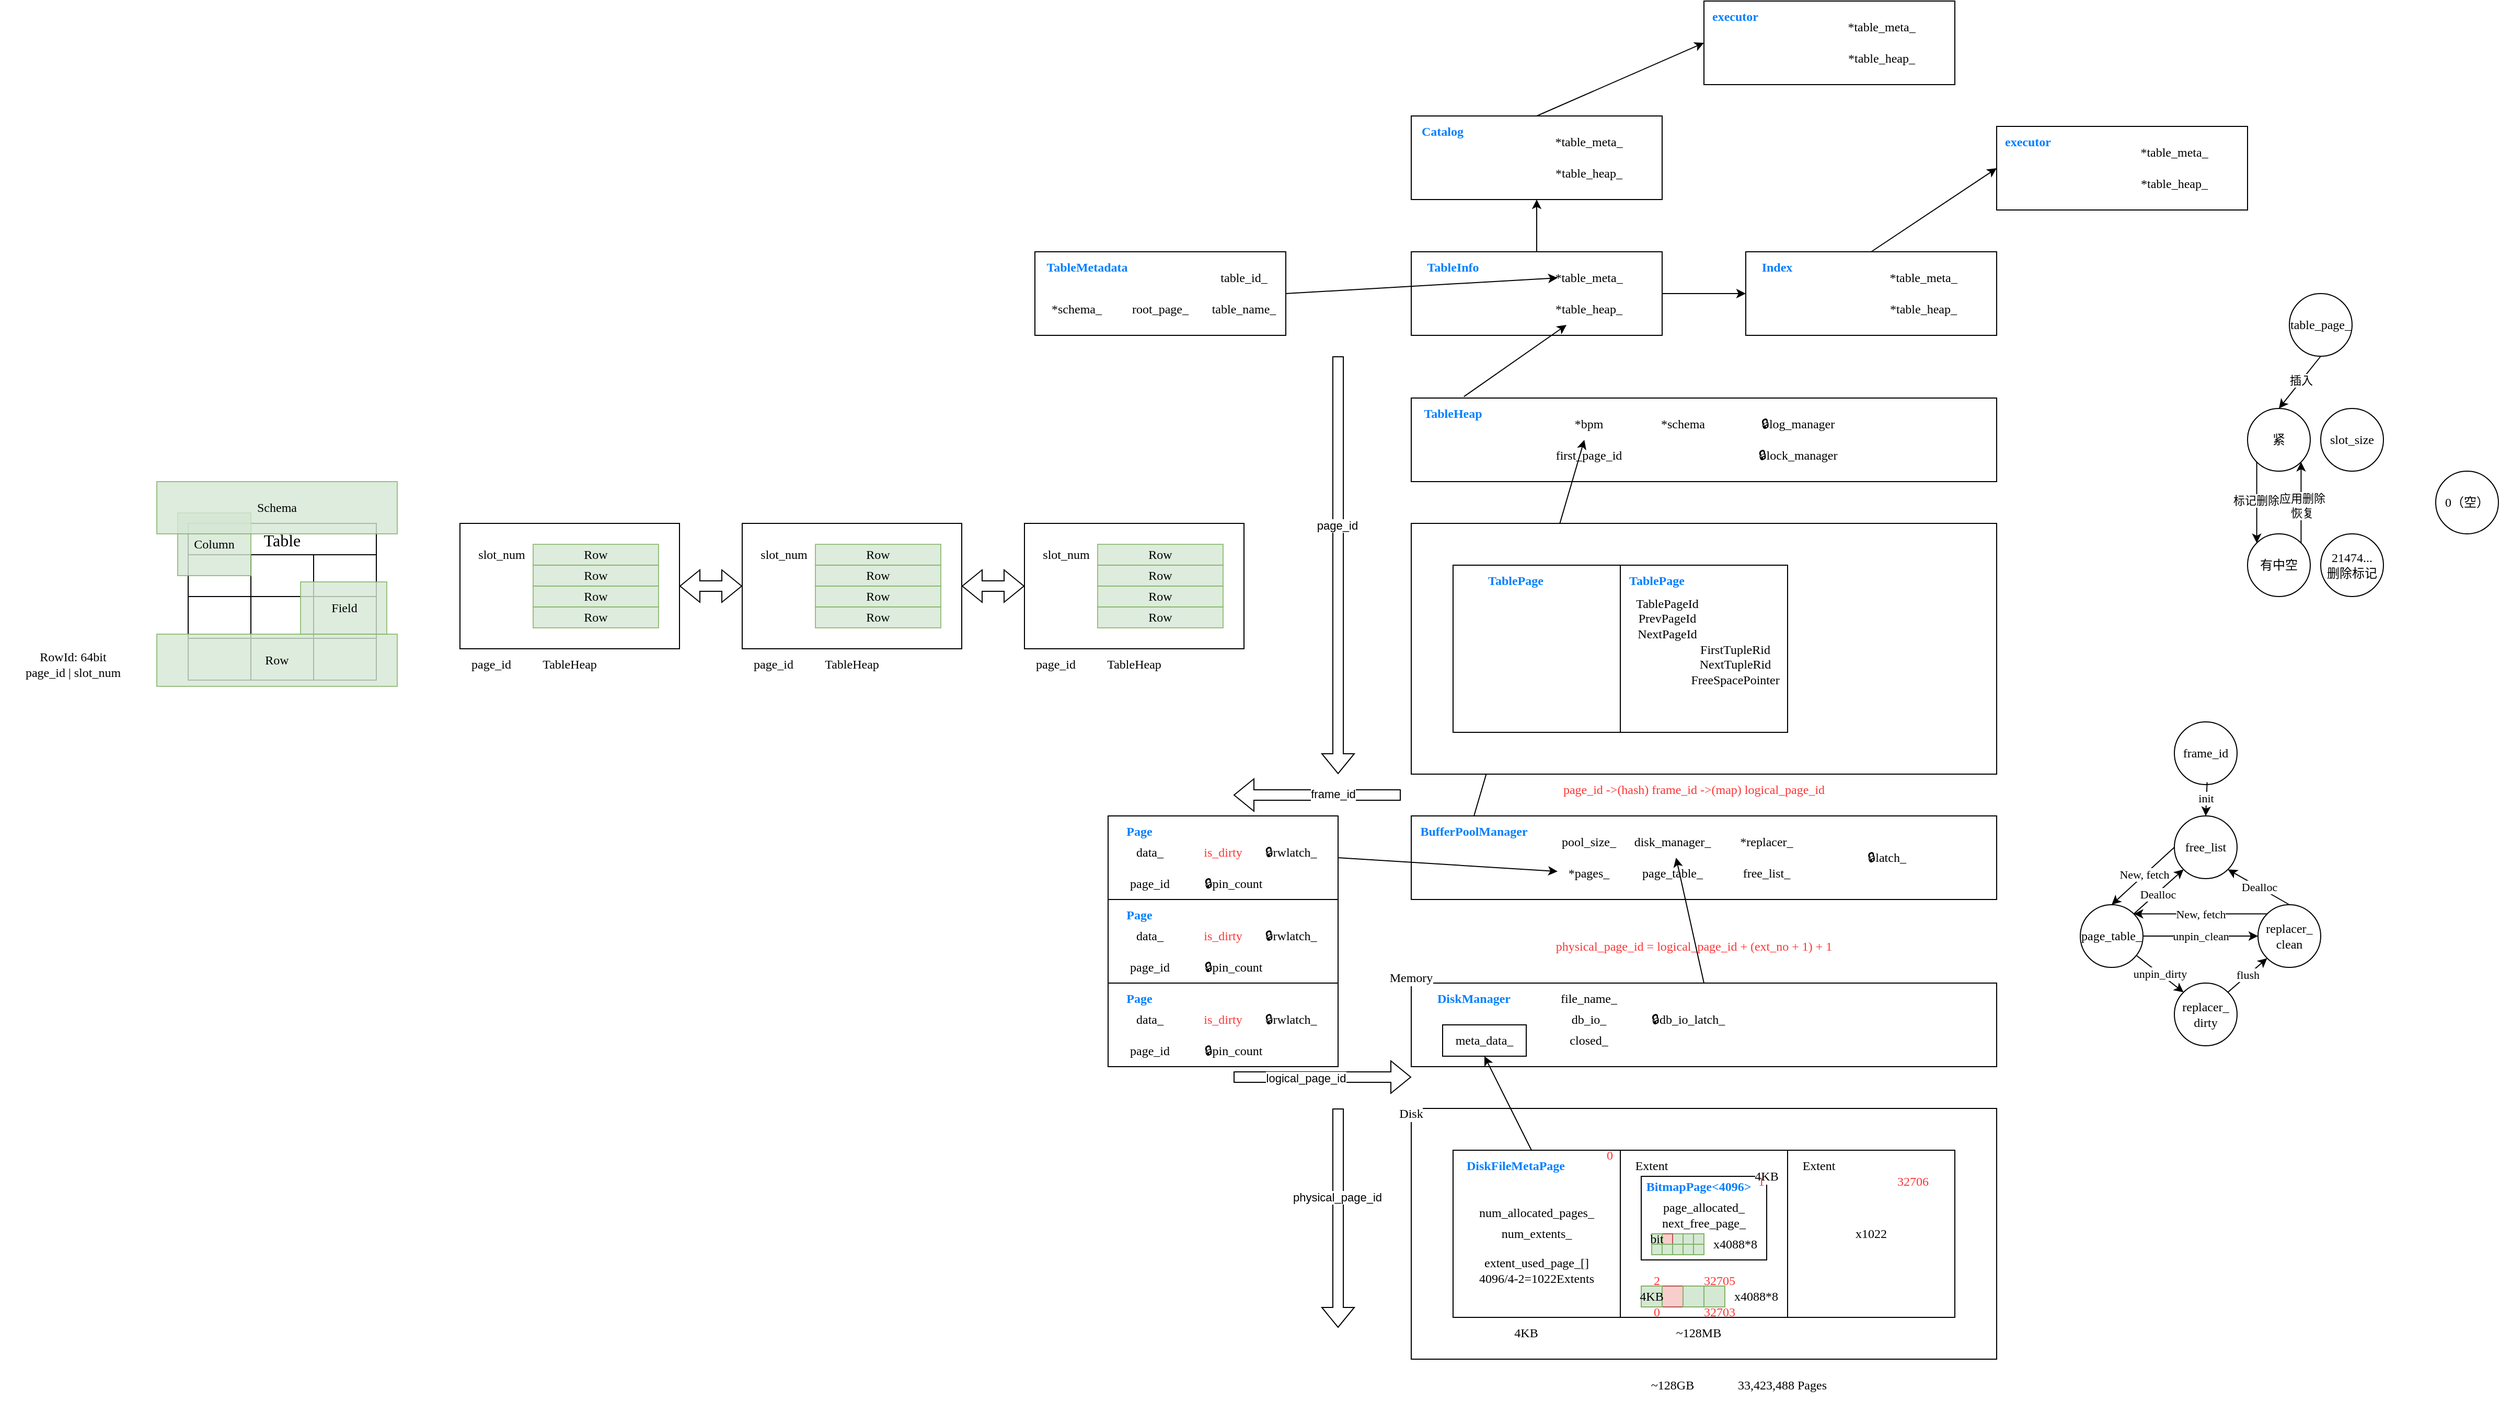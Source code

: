 <mxfile version="24.1.0" type="device">
  <diagram name="Page-1" id="0_W48GVzdCx1-el_yckO">
    <mxGraphModel dx="2436" dy="2281" grid="1" gridSize="10" guides="1" tooltips="1" connect="1" arrows="1" fold="1" page="1" pageScale="1" pageWidth="850" pageHeight="1100" math="0" shadow="0">
      <root>
        <mxCell id="0" />
        <mxCell id="1" parent="0" />
        <mxCell id="saqj0XL1vO1jZBFyPsfs-25" value="" style="rounded=0;whiteSpace=wrap;html=1;fontFamily=LXGW WenKai;" parent="1" vertex="1">
          <mxGeometry x="-750" y="-360" width="210" height="120" as="geometry" />
        </mxCell>
        <mxCell id="WGHWqVyYg-gQo-DfAQsf-60" value="" style="rounded=0;whiteSpace=wrap;html=1;fontFamily=LXGW WenKai;" parent="1" vertex="1">
          <mxGeometry x="160" y="200" width="560" height="240" as="geometry" />
        </mxCell>
        <mxCell id="WGHWqVyYg-gQo-DfAQsf-1" value="" style="rounded=0;whiteSpace=wrap;html=1;fontFamily=LXGW WenKai;" parent="1" vertex="1">
          <mxGeometry x="200" y="240" width="160" height="160" as="geometry" />
        </mxCell>
        <mxCell id="WGHWqVyYg-gQo-DfAQsf-2" value="DiskFileMetaPage" style="text;html=1;align=center;verticalAlign=middle;whiteSpace=wrap;rounded=0;fontColor=#007FFF;fontStyle=1;fontFamily=LXGW WenKai;" parent="1" vertex="1">
          <mxGeometry x="230" y="240" width="60" height="30" as="geometry" />
        </mxCell>
        <mxCell id="WGHWqVyYg-gQo-DfAQsf-4" value="num_allocated_pages_" style="text;html=1;align=center;verticalAlign=middle;whiteSpace=wrap;rounded=0;fontFamily=LXGW WenKai;" parent="1" vertex="1">
          <mxGeometry x="250" y="285" width="60" height="30" as="geometry" />
        </mxCell>
        <mxCell id="WGHWqVyYg-gQo-DfAQsf-5" value="num_extents_" style="text;html=1;align=center;verticalAlign=middle;whiteSpace=wrap;rounded=0;fontFamily=LXGW WenKai;" parent="1" vertex="1">
          <mxGeometry x="250" y="305" width="60" height="30" as="geometry" />
        </mxCell>
        <mxCell id="WGHWqVyYg-gQo-DfAQsf-6" value="extent_used_page_[]&lt;div&gt;4096/4-2=1022Extents&lt;/div&gt;" style="text;html=1;align=center;verticalAlign=middle;whiteSpace=wrap;rounded=0;fontFamily=LXGW WenKai;" parent="1" vertex="1">
          <mxGeometry x="205" y="340" width="150" height="30" as="geometry" />
        </mxCell>
        <mxCell id="WGHWqVyYg-gQo-DfAQsf-7" value="" style="rounded=0;whiteSpace=wrap;html=1;fontFamily=LXGW WenKai;" parent="1" vertex="1">
          <mxGeometry x="360" y="240" width="160" height="160" as="geometry" />
        </mxCell>
        <mxCell id="WGHWqVyYg-gQo-DfAQsf-8" value="" style="rounded=0;whiteSpace=wrap;html=1;fontFamily=LXGW WenKai;" parent="1" vertex="1">
          <mxGeometry x="380" y="265" width="120" height="80" as="geometry" />
        </mxCell>
        <mxCell id="WGHWqVyYg-gQo-DfAQsf-9" value="Extent" style="text;html=1;align=center;verticalAlign=middle;whiteSpace=wrap;rounded=0;fontFamily=LXGW WenKai;" parent="1" vertex="1">
          <mxGeometry x="360" y="240" width="60" height="30" as="geometry" />
        </mxCell>
        <mxCell id="WGHWqVyYg-gQo-DfAQsf-11" value="" style="rounded=0;whiteSpace=wrap;html=1;fillColor=#f8cecc;strokeColor=#b85450;fontFamily=LXGW WenKai;" parent="1" vertex="1">
          <mxGeometry x="400" y="370" width="20" height="20" as="geometry" />
        </mxCell>
        <mxCell id="WGHWqVyYg-gQo-DfAQsf-13" value="BitmapPage&amp;lt;4096&amp;gt;" style="text;html=1;align=center;verticalAlign=middle;whiteSpace=wrap;rounded=0;fontColor=#007FFF;fontStyle=1;fontFamily=LXGW WenKai;" parent="1" vertex="1">
          <mxGeometry x="405" y="260" width="60" height="30" as="geometry" />
        </mxCell>
        <mxCell id="WGHWqVyYg-gQo-DfAQsf-14" value="" style="rounded=0;whiteSpace=wrap;html=1;fillColor=#d5e8d4;strokeColor=#82b366;fontFamily=LXGW WenKai;" parent="1" vertex="1">
          <mxGeometry x="410" y="320" width="10" height="10" as="geometry" />
        </mxCell>
        <mxCell id="WGHWqVyYg-gQo-DfAQsf-15" value="" style="rounded=0;whiteSpace=wrap;html=1;fillColor=#d5e8d4;strokeColor=#82b366;fontFamily=LXGW WenKai;" parent="1" vertex="1">
          <mxGeometry x="420" y="320" width="10" height="10" as="geometry" />
        </mxCell>
        <mxCell id="WGHWqVyYg-gQo-DfAQsf-16" value="" style="rounded=0;whiteSpace=wrap;html=1;fillColor=#d5e8d4;strokeColor=#82b366;fontFamily=LXGW WenKai;" parent="1" vertex="1">
          <mxGeometry x="430" y="320" width="10" height="10" as="geometry" />
        </mxCell>
        <mxCell id="WGHWqVyYg-gQo-DfAQsf-18" value="" style="rounded=0;whiteSpace=wrap;html=1;fillColor=#d5e8d4;strokeColor=#82b366;fontFamily=LXGW WenKai;" parent="1" vertex="1">
          <mxGeometry x="410" y="330" width="10" height="10" as="geometry" />
        </mxCell>
        <mxCell id="WGHWqVyYg-gQo-DfAQsf-19" value="" style="rounded=0;whiteSpace=wrap;html=1;fillColor=#d5e8d4;strokeColor=#82b366;fontFamily=LXGW WenKai;" parent="1" vertex="1">
          <mxGeometry x="420" y="330" width="10" height="10" as="geometry" />
        </mxCell>
        <mxCell id="WGHWqVyYg-gQo-DfAQsf-20" value="" style="rounded=0;whiteSpace=wrap;html=1;fillColor=#d5e8d4;strokeColor=#82b366;fontFamily=LXGW WenKai;" parent="1" vertex="1">
          <mxGeometry x="430" y="330" width="10" height="10" as="geometry" />
        </mxCell>
        <mxCell id="WGHWqVyYg-gQo-DfAQsf-42" value="" style="rounded=0;whiteSpace=wrap;html=1;fillColor=#f8cecc;strokeColor=#b85450;fontFamily=LXGW WenKai;" parent="1" vertex="1">
          <mxGeometry x="400" y="320" width="10" height="10" as="geometry" />
        </mxCell>
        <mxCell id="WGHWqVyYg-gQo-DfAQsf-43" value="" style="rounded=0;whiteSpace=wrap;html=1;fillColor=#d5e8d4;strokeColor=#82b366;fontFamily=LXGW WenKai;" parent="1" vertex="1">
          <mxGeometry x="400" y="330" width="10" height="10" as="geometry" />
        </mxCell>
        <mxCell id="WGHWqVyYg-gQo-DfAQsf-46" value="bit" style="rounded=0;whiteSpace=wrap;html=1;fillColor=#d5e8d4;strokeColor=#82b366;fontFamily=LXGW WenKai;" parent="1" vertex="1">
          <mxGeometry x="390" y="320" width="10" height="10" as="geometry" />
        </mxCell>
        <mxCell id="WGHWqVyYg-gQo-DfAQsf-47" value="" style="rounded=0;whiteSpace=wrap;html=1;fillColor=#d5e8d4;strokeColor=#82b366;fontFamily=LXGW WenKai;" parent="1" vertex="1">
          <mxGeometry x="390" y="330" width="10" height="10" as="geometry" />
        </mxCell>
        <mxCell id="WGHWqVyYg-gQo-DfAQsf-50" value="" style="rounded=0;whiteSpace=wrap;html=1;fillColor=#d5e8d4;strokeColor=#82b366;fontFamily=LXGW WenKai;" parent="1" vertex="1">
          <mxGeometry x="420" y="370" width="20" height="20" as="geometry" />
        </mxCell>
        <mxCell id="WGHWqVyYg-gQo-DfAQsf-51" value="x4088*8" style="text;html=1;align=center;verticalAlign=middle;whiteSpace=wrap;rounded=0;fontFamily=LXGW WenKai;" parent="1" vertex="1">
          <mxGeometry x="440" y="315" width="60" height="30" as="geometry" />
        </mxCell>
        <mxCell id="WGHWqVyYg-gQo-DfAQsf-52" value="" style="rounded=0;whiteSpace=wrap;html=1;fillColor=#d5e8d4;strokeColor=#82b366;fontFamily=LXGW WenKai;" parent="1" vertex="1">
          <mxGeometry x="440" y="370" width="20" height="20" as="geometry" />
        </mxCell>
        <mxCell id="WGHWqVyYg-gQo-DfAQsf-53" value="x4088*8" style="text;html=1;align=center;verticalAlign=middle;whiteSpace=wrap;rounded=0;fontFamily=LXGW WenKai;" parent="1" vertex="1">
          <mxGeometry x="460" y="365" width="60" height="30" as="geometry" />
        </mxCell>
        <mxCell id="WGHWqVyYg-gQo-DfAQsf-54" value="page_allocated_" style="text;html=1;align=center;verticalAlign=middle;whiteSpace=wrap;rounded=0;fontFamily=LXGW WenKai;" parent="1" vertex="1">
          <mxGeometry x="410" y="280" width="60" height="30" as="geometry" />
        </mxCell>
        <mxCell id="WGHWqVyYg-gQo-DfAQsf-55" value="next_free_page_" style="text;html=1;align=center;verticalAlign=middle;whiteSpace=wrap;rounded=0;fontFamily=LXGW WenKai;" parent="1" vertex="1">
          <mxGeometry x="410" y="295" width="60" height="30" as="geometry" />
        </mxCell>
        <mxCell id="WGHWqVyYg-gQo-DfAQsf-10" value="4KB" style="rounded=0;whiteSpace=wrap;html=1;fillColor=#d5e8d4;strokeColor=#82b366;fontFamily=LXGW WenKai;" parent="1" vertex="1">
          <mxGeometry x="380" y="370" width="20" height="20" as="geometry" />
        </mxCell>
        <mxCell id="WGHWqVyYg-gQo-DfAQsf-56" value="4KB" style="text;html=1;align=center;verticalAlign=middle;whiteSpace=wrap;rounded=0;fontFamily=LXGW WenKai;" parent="1" vertex="1">
          <mxGeometry x="240" y="400" width="60" height="30" as="geometry" />
        </mxCell>
        <mxCell id="WGHWqVyYg-gQo-DfAQsf-57" value="4KB" style="text;html=1;align=center;verticalAlign=middle;whiteSpace=wrap;rounded=0;labelBackgroundColor=default;fontFamily=LXGW WenKai;" parent="1" vertex="1">
          <mxGeometry x="470" y="250" width="60" height="30" as="geometry" />
        </mxCell>
        <mxCell id="WGHWqVyYg-gQo-DfAQsf-58" value="~128MB" style="text;html=1;align=center;verticalAlign=middle;whiteSpace=wrap;rounded=0;labelBackgroundColor=none;fontFamily=LXGW WenKai;" parent="1" vertex="1">
          <mxGeometry x="405" y="400" width="60" height="30" as="geometry" />
        </mxCell>
        <mxCell id="WGHWqVyYg-gQo-DfAQsf-59" value="~128GB" style="text;html=1;align=center;verticalAlign=middle;whiteSpace=wrap;rounded=0;labelBackgroundColor=none;fontFamily=LXGW WenKai;" parent="1" vertex="1">
          <mxGeometry x="380" y="450" width="60" height="30" as="geometry" />
        </mxCell>
        <mxCell id="WGHWqVyYg-gQo-DfAQsf-62" value="" style="rounded=0;whiteSpace=wrap;html=1;fontFamily=LXGW WenKai;" parent="1" vertex="1">
          <mxGeometry x="520" y="240" width="160" height="160" as="geometry" />
        </mxCell>
        <mxCell id="WGHWqVyYg-gQo-DfAQsf-61" value="x1022" style="text;html=1;align=center;verticalAlign=middle;whiteSpace=wrap;rounded=0;fontFamily=LXGW WenKai;" parent="1" vertex="1">
          <mxGeometry x="570" y="305" width="60" height="30" as="geometry" />
        </mxCell>
        <mxCell id="WGHWqVyYg-gQo-DfAQsf-65" value="Extent" style="text;html=1;align=center;verticalAlign=middle;whiteSpace=wrap;rounded=0;fontFamily=LXGW WenKai;" parent="1" vertex="1">
          <mxGeometry x="520" y="240" width="60" height="30" as="geometry" />
        </mxCell>
        <mxCell id="WGHWqVyYg-gQo-DfAQsf-66" value="33,423,488 Pages" style="text;html=1;align=center;verticalAlign=middle;whiteSpace=wrap;rounded=0;fontFamily=LXGW WenKai;" parent="1" vertex="1">
          <mxGeometry x="430" y="450" width="170" height="30" as="geometry" />
        </mxCell>
        <mxCell id="WGHWqVyYg-gQo-DfAQsf-67" value="" style="rounded=0;whiteSpace=wrap;html=1;fontFamily=LXGW WenKai;" parent="1" vertex="1">
          <mxGeometry x="160" y="80" width="560" height="80" as="geometry" />
        </mxCell>
        <mxCell id="WGHWqVyYg-gQo-DfAQsf-68" value="DiskManager" style="text;html=1;align=center;verticalAlign=middle;whiteSpace=wrap;rounded=0;fontColor=#007FFF;fontStyle=1;fontFamily=LXGW WenKai;" parent="1" vertex="1">
          <mxGeometry x="190" y="80" width="60" height="30" as="geometry" />
        </mxCell>
        <mxCell id="WGHWqVyYg-gQo-DfAQsf-71" value="meta_data_" style="rounded=0;whiteSpace=wrap;html=1;fontFamily=LXGW WenKai;" parent="1" vertex="1">
          <mxGeometry x="190" y="120" width="80" height="30" as="geometry" />
        </mxCell>
        <mxCell id="WGHWqVyYg-gQo-DfAQsf-72" value="" style="endArrow=classic;html=1;rounded=0;entryX=0.5;entryY=1;entryDx=0;entryDy=0;exitX=0.75;exitY=0;exitDx=0;exitDy=0;fontFamily=LXGW WenKai;" parent="1" source="WGHWqVyYg-gQo-DfAQsf-2" target="WGHWqVyYg-gQo-DfAQsf-71" edge="1">
          <mxGeometry width="50" height="50" relative="1" as="geometry">
            <mxPoint x="240" y="220" as="sourcePoint" />
            <mxPoint x="290" y="170" as="targetPoint" />
          </mxGeometry>
        </mxCell>
        <mxCell id="WGHWqVyYg-gQo-DfAQsf-73" value="Disk" style="text;html=1;align=center;verticalAlign=middle;whiteSpace=wrap;rounded=0;labelBackgroundColor=default;fontFamily=LXGW WenKai;" parent="1" vertex="1">
          <mxGeometry x="130" y="190" width="60" height="30" as="geometry" />
        </mxCell>
        <mxCell id="WGHWqVyYg-gQo-DfAQsf-77" value="Memory" style="text;html=1;align=center;verticalAlign=middle;whiteSpace=wrap;rounded=0;labelBackgroundColor=default;fontFamily=LXGW WenKai;" parent="1" vertex="1">
          <mxGeometry x="130" y="60" width="60" height="30" as="geometry" />
        </mxCell>
        <mxCell id="WGHWqVyYg-gQo-DfAQsf-79" value="file_name_" style="text;html=1;align=center;verticalAlign=middle;whiteSpace=wrap;rounded=0;fontFamily=LXGW WenKai;" parent="1" vertex="1">
          <mxGeometry x="300" y="80" width="60" height="30" as="geometry" />
        </mxCell>
        <mxCell id="WGHWqVyYg-gQo-DfAQsf-80" value="db_io_" style="text;html=1;align=center;verticalAlign=middle;whiteSpace=wrap;rounded=0;fontFamily=LXGW WenKai;" parent="1" vertex="1">
          <mxGeometry x="300" y="100" width="60" height="30" as="geometry" />
        </mxCell>
        <mxCell id="WGHWqVyYg-gQo-DfAQsf-81" value="closed_" style="text;html=1;align=center;verticalAlign=middle;whiteSpace=wrap;rounded=0;fontFamily=LXGW WenKai;" parent="1" vertex="1">
          <mxGeometry x="300" y="120" width="60" height="30" as="geometry" />
        </mxCell>
        <mxCell id="WGHWqVyYg-gQo-DfAQsf-82" value="🔒db_io_latch_" style="text;html=1;align=center;verticalAlign=middle;whiteSpace=wrap;rounded=0;fontFamily=LXGW WenKai;" parent="1" vertex="1">
          <mxGeometry x="370" y="100" width="110" height="30" as="geometry" />
        </mxCell>
        <mxCell id="WGHWqVyYg-gQo-DfAQsf-83" value="physical_page_id = logical_page_id + (ext_no + 1) + 1" style="text;html=1;align=center;verticalAlign=middle;whiteSpace=wrap;rounded=0;fontColor=#FF3333;fontFamily=LXGW WenKai;" parent="1" vertex="1">
          <mxGeometry x="267.5" y="30" width="325" height="30" as="geometry" />
        </mxCell>
        <mxCell id="WGHWqVyYg-gQo-DfAQsf-84" value="" style="rounded=0;whiteSpace=wrap;html=1;fontFamily=LXGW WenKai;" parent="1" vertex="1">
          <mxGeometry x="160" y="-80" width="560" height="80" as="geometry" />
        </mxCell>
        <mxCell id="WGHWqVyYg-gQo-DfAQsf-85" value="BufferPoolManager" style="text;html=1;align=center;verticalAlign=middle;whiteSpace=wrap;rounded=0;fontColor=#007FFF;fontStyle=1;fontFamily=LXGW WenKai;" parent="1" vertex="1">
          <mxGeometry x="190" y="-80" width="60" height="30" as="geometry" />
        </mxCell>
        <mxCell id="WGHWqVyYg-gQo-DfAQsf-86" value="pool_size_" style="text;html=1;align=center;verticalAlign=middle;whiteSpace=wrap;rounded=0;fontFamily=LXGW WenKai;" parent="1" vertex="1">
          <mxGeometry x="300" y="-70" width="60" height="30" as="geometry" />
        </mxCell>
        <mxCell id="WGHWqVyYg-gQo-DfAQsf-87" value="*pages_" style="text;html=1;align=center;verticalAlign=middle;whiteSpace=wrap;rounded=0;fontFamily=LXGW WenKai;" parent="1" vertex="1">
          <mxGeometry x="300" y="-40" width="60" height="30" as="geometry" />
        </mxCell>
        <mxCell id="WGHWqVyYg-gQo-DfAQsf-89" value="disk_manager_" style="text;html=1;align=center;verticalAlign=middle;whiteSpace=wrap;rounded=0;fontFamily=LXGW WenKai;" parent="1" vertex="1">
          <mxGeometry x="380" y="-70" width="60" height="30" as="geometry" />
        </mxCell>
        <mxCell id="WGHWqVyYg-gQo-DfAQsf-90" value="page_table_" style="text;html=1;align=center;verticalAlign=middle;whiteSpace=wrap;rounded=0;fontFamily=LXGW WenKai;" parent="1" vertex="1">
          <mxGeometry x="380" y="-40" width="60" height="30" as="geometry" />
        </mxCell>
        <mxCell id="WGHWqVyYg-gQo-DfAQsf-91" value="" style="endArrow=classic;html=1;rounded=0;exitX=0.5;exitY=0;exitDx=0;exitDy=0;fontFamily=LXGW WenKai;" parent="1" source="WGHWqVyYg-gQo-DfAQsf-67" target="WGHWqVyYg-gQo-DfAQsf-89" edge="1">
          <mxGeometry width="50" height="50" relative="1" as="geometry">
            <mxPoint x="285" y="250" as="sourcePoint" />
            <mxPoint x="240" y="160" as="targetPoint" />
          </mxGeometry>
        </mxCell>
        <mxCell id="WGHWqVyYg-gQo-DfAQsf-92" value="page_id -&amp;gt;(hash) frame_id -&amp;gt;(map) logical_page_id" style="text;html=1;align=center;verticalAlign=middle;whiteSpace=wrap;rounded=0;fontColor=#FF3333;fontFamily=LXGW WenKai;" parent="1" vertex="1">
          <mxGeometry x="267.5" y="-120" width="325" height="30" as="geometry" />
        </mxCell>
        <mxCell id="WGHWqVyYg-gQo-DfAQsf-93" value="*replacer_" style="text;html=1;align=center;verticalAlign=middle;whiteSpace=wrap;rounded=0;fontFamily=LXGW WenKai;" parent="1" vertex="1">
          <mxGeometry x="470" y="-70" width="60" height="30" as="geometry" />
        </mxCell>
        <mxCell id="WGHWqVyYg-gQo-DfAQsf-94" value="free_list_" style="text;html=1;align=center;verticalAlign=middle;whiteSpace=wrap;rounded=0;fontFamily=LXGW WenKai;" parent="1" vertex="1">
          <mxGeometry x="470" y="-40" width="60" height="30" as="geometry" />
        </mxCell>
        <mxCell id="WGHWqVyYg-gQo-DfAQsf-95" value="🔒latch_" style="text;html=1;align=center;verticalAlign=middle;whiteSpace=wrap;rounded=0;fontFamily=LXGW WenKai;" parent="1" vertex="1">
          <mxGeometry x="560" y="-55" width="110" height="30" as="geometry" />
        </mxCell>
        <mxCell id="H279cULPV8Rv8aNAYp1u-1" value="0" style="text;html=1;align=center;verticalAlign=middle;whiteSpace=wrap;rounded=0;fontColor=#FF3333;fontFamily=LXGW WenKai;" parent="1" vertex="1">
          <mxGeometry x="320" y="230" width="60" height="30" as="geometry" />
        </mxCell>
        <mxCell id="H279cULPV8Rv8aNAYp1u-2" value="1" style="text;html=1;align=center;verticalAlign=middle;whiteSpace=wrap;rounded=0;fontColor=#FF3333;fontFamily=LXGW WenKai;" parent="1" vertex="1">
          <mxGeometry x="465" y="255" width="60" height="30" as="geometry" />
        </mxCell>
        <mxCell id="H279cULPV8Rv8aNAYp1u-3" value="2" style="text;html=1;align=center;verticalAlign=middle;whiteSpace=wrap;rounded=0;fontColor=#FF3333;fontFamily=LXGW WenKai;" parent="1" vertex="1">
          <mxGeometry x="365" y="350" width="60" height="30" as="geometry" />
        </mxCell>
        <mxCell id="H279cULPV8Rv8aNAYp1u-4" value="0" style="text;html=1;align=center;verticalAlign=middle;whiteSpace=wrap;rounded=0;fontColor=#FF3333;fontFamily=LXGW WenKai;" parent="1" vertex="1">
          <mxGeometry x="365" y="380" width="60" height="30" as="geometry" />
        </mxCell>
        <mxCell id="H279cULPV8Rv8aNAYp1u-5" value="32703" style="text;html=1;align=center;verticalAlign=middle;whiteSpace=wrap;rounded=0;fontColor=#FF3333;fontFamily=LXGW WenKai;" parent="1" vertex="1">
          <mxGeometry x="425" y="380" width="60" height="30" as="geometry" />
        </mxCell>
        <mxCell id="H279cULPV8Rv8aNAYp1u-6" value="32705" style="text;html=1;align=center;verticalAlign=middle;whiteSpace=wrap;rounded=0;fontColor=#FF3333;fontFamily=LXGW WenKai;" parent="1" vertex="1">
          <mxGeometry x="425" y="350" width="60" height="30" as="geometry" />
        </mxCell>
        <mxCell id="H279cULPV8Rv8aNAYp1u-7" value="32706" style="text;html=1;align=center;verticalAlign=middle;whiteSpace=wrap;rounded=0;fontColor=#FF3333;fontFamily=LXGW WenKai;" parent="1" vertex="1">
          <mxGeometry x="610" y="255" width="60" height="30" as="geometry" />
        </mxCell>
        <mxCell id="hH6DTBA8pSh9ZnyAQ9mM-1" value="" style="rounded=0;whiteSpace=wrap;html=1;fontFamily=LXGW WenKai;" parent="1" vertex="1">
          <mxGeometry x="-130" y="-80" width="220" height="80" as="geometry" />
        </mxCell>
        <mxCell id="hH6DTBA8pSh9ZnyAQ9mM-2" value="Page" style="text;html=1;align=center;verticalAlign=middle;whiteSpace=wrap;rounded=0;fontColor=#007FFF;fontStyle=1;fontFamily=LXGW WenKai;" parent="1" vertex="1">
          <mxGeometry x="-130" y="-80" width="60" height="30" as="geometry" />
        </mxCell>
        <mxCell id="hH6DTBA8pSh9ZnyAQ9mM-4" value="data_" style="text;html=1;align=center;verticalAlign=middle;whiteSpace=wrap;rounded=0;fontFamily=LXGW WenKai;" parent="1" vertex="1">
          <mxGeometry x="-120" y="-60" width="60" height="30" as="geometry" />
        </mxCell>
        <mxCell id="hH6DTBA8pSh9ZnyAQ9mM-5" value="page_id" style="text;html=1;align=center;verticalAlign=middle;whiteSpace=wrap;rounded=0;fontFamily=LXGW WenKai;" parent="1" vertex="1">
          <mxGeometry x="-120" y="-30" width="60" height="30" as="geometry" />
        </mxCell>
        <mxCell id="hH6DTBA8pSh9ZnyAQ9mM-6" value="🔒pin_count" style="text;html=1;align=center;verticalAlign=middle;whiteSpace=wrap;rounded=0;fontFamily=LXGW WenKai;fontColor=#000000;" parent="1" vertex="1">
          <mxGeometry x="-50" y="-30" width="80" height="30" as="geometry" />
        </mxCell>
        <mxCell id="hH6DTBA8pSh9ZnyAQ9mM-7" value="is_dirty" style="text;html=1;align=center;verticalAlign=middle;whiteSpace=wrap;rounded=0;fontFamily=LXGW WenKai;fontColor=#FF3333;" parent="1" vertex="1">
          <mxGeometry x="-50" y="-60" width="60" height="30" as="geometry" />
        </mxCell>
        <mxCell id="hH6DTBA8pSh9ZnyAQ9mM-8" value="🔒rwlatch_" style="text;html=1;align=center;verticalAlign=middle;whiteSpace=wrap;rounded=0;fontFamily=LXGW WenKai;" parent="1" vertex="1">
          <mxGeometry x="10" y="-60" width="70" height="30" as="geometry" />
        </mxCell>
        <mxCell id="hH6DTBA8pSh9ZnyAQ9mM-9" value="" style="endArrow=classic;html=1;rounded=0;exitX=1;exitY=0.5;exitDx=0;exitDy=0;fontFamily=LXGW WenKai;" parent="1" source="hH6DTBA8pSh9ZnyAQ9mM-1" target="WGHWqVyYg-gQo-DfAQsf-87" edge="1">
          <mxGeometry width="50" height="50" relative="1" as="geometry">
            <mxPoint x="160" y="140" as="sourcePoint" />
            <mxPoint x="115" y="50" as="targetPoint" />
          </mxGeometry>
        </mxCell>
        <mxCell id="hH6DTBA8pSh9ZnyAQ9mM-45" value="" style="rounded=0;whiteSpace=wrap;html=1;fontFamily=LXGW WenKai;" parent="1" vertex="1">
          <mxGeometry x="-130" width="220" height="80" as="geometry" />
        </mxCell>
        <mxCell id="hH6DTBA8pSh9ZnyAQ9mM-46" value="Page" style="text;html=1;align=center;verticalAlign=middle;whiteSpace=wrap;rounded=0;fontColor=#007FFF;fontStyle=1;fontFamily=LXGW WenKai;" parent="1" vertex="1">
          <mxGeometry x="-130" width="60" height="30" as="geometry" />
        </mxCell>
        <mxCell id="hH6DTBA8pSh9ZnyAQ9mM-47" value="data_" style="text;html=1;align=center;verticalAlign=middle;whiteSpace=wrap;rounded=0;fontFamily=LXGW WenKai;" parent="1" vertex="1">
          <mxGeometry x="-120" y="20" width="60" height="30" as="geometry" />
        </mxCell>
        <mxCell id="hH6DTBA8pSh9ZnyAQ9mM-48" value="page_id" style="text;html=1;align=center;verticalAlign=middle;whiteSpace=wrap;rounded=0;fontFamily=LXGW WenKai;" parent="1" vertex="1">
          <mxGeometry x="-120" y="50" width="60" height="30" as="geometry" />
        </mxCell>
        <mxCell id="hH6DTBA8pSh9ZnyAQ9mM-49" value="🔒pin_count" style="text;html=1;align=center;verticalAlign=middle;whiteSpace=wrap;rounded=0;fontFamily=LXGW WenKai;fontColor=#000000;" parent="1" vertex="1">
          <mxGeometry x="-50" y="50" width="80" height="30" as="geometry" />
        </mxCell>
        <mxCell id="hH6DTBA8pSh9ZnyAQ9mM-50" value="is_dirty" style="text;html=1;align=center;verticalAlign=middle;whiteSpace=wrap;rounded=0;fontFamily=LXGW WenKai;fontColor=#FF3333;" parent="1" vertex="1">
          <mxGeometry x="-50" y="20" width="60" height="30" as="geometry" />
        </mxCell>
        <mxCell id="hH6DTBA8pSh9ZnyAQ9mM-51" value="🔒rwlatch_" style="text;html=1;align=center;verticalAlign=middle;whiteSpace=wrap;rounded=0;fontFamily=LXGW WenKai;" parent="1" vertex="1">
          <mxGeometry x="10" y="20" width="70" height="30" as="geometry" />
        </mxCell>
        <mxCell id="hH6DTBA8pSh9ZnyAQ9mM-52" value="" style="rounded=0;whiteSpace=wrap;html=1;fontFamily=LXGW WenKai;" parent="1" vertex="1">
          <mxGeometry x="-130" y="80" width="220" height="80" as="geometry" />
        </mxCell>
        <mxCell id="hH6DTBA8pSh9ZnyAQ9mM-53" value="Page" style="text;html=1;align=center;verticalAlign=middle;whiteSpace=wrap;rounded=0;fontColor=#007FFF;fontStyle=1;fontFamily=LXGW WenKai;" parent="1" vertex="1">
          <mxGeometry x="-130" y="80" width="60" height="30" as="geometry" />
        </mxCell>
        <mxCell id="hH6DTBA8pSh9ZnyAQ9mM-54" value="data_" style="text;html=1;align=center;verticalAlign=middle;whiteSpace=wrap;rounded=0;fontFamily=LXGW WenKai;" parent="1" vertex="1">
          <mxGeometry x="-120" y="100" width="60" height="30" as="geometry" />
        </mxCell>
        <mxCell id="hH6DTBA8pSh9ZnyAQ9mM-55" value="page_id" style="text;html=1;align=center;verticalAlign=middle;whiteSpace=wrap;rounded=0;fontFamily=LXGW WenKai;" parent="1" vertex="1">
          <mxGeometry x="-120" y="130" width="60" height="30" as="geometry" />
        </mxCell>
        <mxCell id="hH6DTBA8pSh9ZnyAQ9mM-56" value="🔒pin_count" style="text;html=1;align=center;verticalAlign=middle;whiteSpace=wrap;rounded=0;fontFamily=LXGW WenKai;fontColor=#000000;" parent="1" vertex="1">
          <mxGeometry x="-50" y="130" width="80" height="30" as="geometry" />
        </mxCell>
        <mxCell id="hH6DTBA8pSh9ZnyAQ9mM-57" value="is_dirty" style="text;html=1;align=center;verticalAlign=middle;whiteSpace=wrap;rounded=0;fontFamily=LXGW WenKai;fontColor=#FF3333;" parent="1" vertex="1">
          <mxGeometry x="-50" y="100" width="60" height="30" as="geometry" />
        </mxCell>
        <mxCell id="hH6DTBA8pSh9ZnyAQ9mM-58" value="🔒rwlatch_" style="text;html=1;align=center;verticalAlign=middle;whiteSpace=wrap;rounded=0;fontFamily=LXGW WenKai;" parent="1" vertex="1">
          <mxGeometry x="10" y="100" width="70" height="30" as="geometry" />
        </mxCell>
        <mxCell id="aZIdhgkVwvz4AqaduToY-1" value="&lt;div&gt;&lt;span style=&quot;background-color: initial;&quot;&gt;free_list&lt;/span&gt;&lt;br&gt;&lt;/div&gt;" style="ellipse;whiteSpace=wrap;html=1;aspect=fixed;fontFamily=LXGW WenKai;" parent="1" vertex="1">
          <mxGeometry x="890" y="-80" width="60" height="60" as="geometry" />
        </mxCell>
        <mxCell id="aZIdhgkVwvz4AqaduToY-3" value="page_table_" style="ellipse;whiteSpace=wrap;html=1;aspect=fixed;fontFamily=LXGW WenKai;" parent="1" vertex="1">
          <mxGeometry x="800" y="5" width="60" height="60" as="geometry" />
        </mxCell>
        <mxCell id="aZIdhgkVwvz4AqaduToY-4" value="replacer_&lt;div&gt;dirty&lt;/div&gt;" style="ellipse;whiteSpace=wrap;html=1;aspect=fixed;fontFamily=LXGW WenKai;" parent="1" vertex="1">
          <mxGeometry x="890" y="80" width="60" height="60" as="geometry" />
        </mxCell>
        <mxCell id="aZIdhgkVwvz4AqaduToY-5" value="replacer_&lt;div&gt;clean&lt;/div&gt;" style="ellipse;whiteSpace=wrap;html=1;aspect=fixed;fontFamily=LXGW WenKai;" parent="1" vertex="1">
          <mxGeometry x="970" y="5" width="60" height="60" as="geometry" />
        </mxCell>
        <mxCell id="aZIdhgkVwvz4AqaduToY-8" value="" style="endArrow=classic;html=1;rounded=0;entryX=0.5;entryY=0;entryDx=0;entryDy=0;exitX=0;exitY=0.5;exitDx=0;exitDy=0;fontFamily=LXGW WenKai;" parent="1" source="aZIdhgkVwvz4AqaduToY-1" target="aZIdhgkVwvz4AqaduToY-3" edge="1">
          <mxGeometry width="50" height="50" relative="1" as="geometry">
            <mxPoint x="780" y="155" as="sourcePoint" />
            <mxPoint x="830" y="105" as="targetPoint" />
          </mxGeometry>
        </mxCell>
        <mxCell id="aZIdhgkVwvz4AqaduToY-9" value="New, fetch" style="edgeLabel;html=1;align=center;verticalAlign=middle;resizable=0;points=[];fontFamily=LXGW WenKai;" parent="aZIdhgkVwvz4AqaduToY-8" vertex="1" connectable="0">
          <mxGeometry x="-0.06" y="-1" relative="1" as="geometry">
            <mxPoint as="offset" />
          </mxGeometry>
        </mxCell>
        <mxCell id="aZIdhgkVwvz4AqaduToY-10" value="frame_id" style="ellipse;whiteSpace=wrap;html=1;aspect=fixed;fontFamily=LXGW WenKai;" parent="1" vertex="1">
          <mxGeometry x="890" y="-170" width="60" height="60" as="geometry" />
        </mxCell>
        <mxCell id="aZIdhgkVwvz4AqaduToY-11" value="" style="endArrow=classic;html=1;rounded=0;entryX=0.5;entryY=0;entryDx=0;entryDy=0;exitX=0.522;exitY=0.963;exitDx=0;exitDy=0;exitPerimeter=0;fontFamily=LXGW WenKai;" parent="1" source="aZIdhgkVwvz4AqaduToY-10" target="aZIdhgkVwvz4AqaduToY-1" edge="1">
          <mxGeometry width="50" height="50" relative="1" as="geometry">
            <mxPoint x="950" y="-65" as="sourcePoint" />
            <mxPoint x="840" y="15" as="targetPoint" />
          </mxGeometry>
        </mxCell>
        <mxCell id="aZIdhgkVwvz4AqaduToY-12" value="init" style="edgeLabel;html=1;align=center;verticalAlign=middle;resizable=0;points=[];fontFamily=LXGW WenKai;" parent="aZIdhgkVwvz4AqaduToY-11" vertex="1" connectable="0">
          <mxGeometry x="-0.06" y="-1" relative="1" as="geometry">
            <mxPoint as="offset" />
          </mxGeometry>
        </mxCell>
        <mxCell id="aZIdhgkVwvz4AqaduToY-13" value="unpin_dirty" style="endArrow=classic;html=1;rounded=0;entryX=0;entryY=0;entryDx=0;entryDy=0;fontFamily=LXGW WenKai;" parent="1" source="aZIdhgkVwvz4AqaduToY-3" target="aZIdhgkVwvz4AqaduToY-4" edge="1">
          <mxGeometry width="50" height="50" relative="1" as="geometry">
            <mxPoint x="950" y="65" as="sourcePoint" />
            <mxPoint x="929" y="137" as="targetPoint" />
          </mxGeometry>
        </mxCell>
        <mxCell id="aZIdhgkVwvz4AqaduToY-16" value="unpin_clean" style="endArrow=classic;html=1;rounded=0;entryX=0;entryY=0.5;entryDx=0;entryDy=0;exitX=1;exitY=0.5;exitDx=0;exitDy=0;fontFamily=LXGW WenKai;" parent="1" source="aZIdhgkVwvz4AqaduToY-3" target="aZIdhgkVwvz4AqaduToY-5" edge="1">
          <mxGeometry width="50" height="50" relative="1" as="geometry">
            <mxPoint x="863" y="64" as="sourcePoint" />
            <mxPoint x="969" y="149" as="targetPoint" />
          </mxGeometry>
        </mxCell>
        <mxCell id="aZIdhgkVwvz4AqaduToY-17" value="flush" style="endArrow=classic;html=1;rounded=0;entryX=0;entryY=1;entryDx=0;entryDy=0;exitX=1;exitY=0;exitDx=0;exitDy=0;fontFamily=LXGW WenKai;" parent="1" source="aZIdhgkVwvz4AqaduToY-4" target="aZIdhgkVwvz4AqaduToY-5" edge="1">
          <mxGeometry width="50" height="50" relative="1" as="geometry">
            <mxPoint x="863" y="64" as="sourcePoint" />
            <mxPoint x="969" y="149" as="targetPoint" />
          </mxGeometry>
        </mxCell>
        <mxCell id="aZIdhgkVwvz4AqaduToY-18" value="Dealloc" style="endArrow=classic;html=1;rounded=0;entryX=1;entryY=1;entryDx=0;entryDy=0;exitX=0.5;exitY=0;exitDx=0;exitDy=0;fontFamily=LXGW WenKai;" parent="1" source="aZIdhgkVwvz4AqaduToY-5" target="aZIdhgkVwvz4AqaduToY-1" edge="1">
          <mxGeometry width="50" height="50" relative="1" as="geometry">
            <mxPoint x="970" y="-25" as="sourcePoint" />
            <mxPoint x="1160" as="targetPoint" />
          </mxGeometry>
        </mxCell>
        <mxCell id="aZIdhgkVwvz4AqaduToY-19" value="" style="endArrow=classic;html=1;rounded=0;entryX=0;entryY=1;entryDx=0;entryDy=0;exitX=1;exitY=0;exitDx=0;exitDy=0;fontFamily=LXGW WenKai;" parent="1" source="aZIdhgkVwvz4AqaduToY-3" target="aZIdhgkVwvz4AqaduToY-1" edge="1">
          <mxGeometry width="50" height="50" relative="1" as="geometry">
            <mxPoint x="950" y="-65" as="sourcePoint" />
            <mxPoint x="840" y="15" as="targetPoint" />
          </mxGeometry>
        </mxCell>
        <mxCell id="aZIdhgkVwvz4AqaduToY-20" value="Dealloc" style="edgeLabel;html=1;align=center;verticalAlign=middle;resizable=0;points=[];fontFamily=LXGW WenKai;" parent="aZIdhgkVwvz4AqaduToY-19" vertex="1" connectable="0">
          <mxGeometry x="-0.06" y="-1" relative="1" as="geometry">
            <mxPoint as="offset" />
          </mxGeometry>
        </mxCell>
        <mxCell id="aZIdhgkVwvz4AqaduToY-21" value="New, fetch" style="endArrow=classic;html=1;rounded=0;entryX=1;entryY=0;entryDx=0;entryDy=0;exitX=0;exitY=0;exitDx=0;exitDy=0;fontFamily=LXGW WenKai;" parent="1" source="aZIdhgkVwvz4AqaduToY-5" target="aZIdhgkVwvz4AqaduToY-3" edge="1">
          <mxGeometry width="50" height="50" relative="1" as="geometry">
            <mxPoint x="800" y="110" as="sourcePoint" />
            <mxPoint x="906" y="195" as="targetPoint" />
          </mxGeometry>
        </mxCell>
        <mxCell id="saqj0XL1vO1jZBFyPsfs-2" value="Table" style="shape=table;startSize=30;container=1;collapsible=0;childLayout=tableLayout;strokeColor=default;fontSize=16;fontFamily=LXGW WenKai;" parent="1" vertex="1">
          <mxGeometry x="-1010" y="-360" width="180" height="150" as="geometry" />
        </mxCell>
        <mxCell id="saqj0XL1vO1jZBFyPsfs-3" value="" style="shape=tableRow;horizontal=0;startSize=0;swimlaneHead=0;swimlaneBody=0;strokeColor=inherit;top=0;left=0;bottom=0;right=0;collapsible=0;dropTarget=0;fillColor=none;points=[[0,0.5],[1,0.5]];portConstraint=eastwest;fontSize=16;fontFamily=LXGW WenKai;" parent="saqj0XL1vO1jZBFyPsfs-2" vertex="1">
          <mxGeometry y="30" width="180" height="40" as="geometry" />
        </mxCell>
        <mxCell id="saqj0XL1vO1jZBFyPsfs-4" value="" style="shape=partialRectangle;html=1;whiteSpace=wrap;connectable=0;strokeColor=inherit;overflow=hidden;fillColor=none;top=0;left=0;bottom=0;right=0;pointerEvents=1;fontSize=16;fontFamily=LXGW WenKai;" parent="saqj0XL1vO1jZBFyPsfs-3" vertex="1">
          <mxGeometry width="60" height="40" as="geometry">
            <mxRectangle width="60" height="40" as="alternateBounds" />
          </mxGeometry>
        </mxCell>
        <mxCell id="saqj0XL1vO1jZBFyPsfs-5" value="" style="shape=partialRectangle;html=1;whiteSpace=wrap;connectable=0;strokeColor=inherit;overflow=hidden;fillColor=none;top=0;left=0;bottom=0;right=0;pointerEvents=1;fontSize=16;fontFamily=LXGW WenKai;" parent="saqj0XL1vO1jZBFyPsfs-3" vertex="1">
          <mxGeometry x="60" width="60" height="40" as="geometry">
            <mxRectangle width="60" height="40" as="alternateBounds" />
          </mxGeometry>
        </mxCell>
        <mxCell id="saqj0XL1vO1jZBFyPsfs-6" value="" style="shape=partialRectangle;html=1;whiteSpace=wrap;connectable=0;strokeColor=inherit;overflow=hidden;fillColor=none;top=0;left=0;bottom=0;right=0;pointerEvents=1;fontSize=16;fontFamily=LXGW WenKai;" parent="saqj0XL1vO1jZBFyPsfs-3" vertex="1">
          <mxGeometry x="120" width="60" height="40" as="geometry">
            <mxRectangle width="60" height="40" as="alternateBounds" />
          </mxGeometry>
        </mxCell>
        <mxCell id="saqj0XL1vO1jZBFyPsfs-7" value="" style="shape=tableRow;horizontal=0;startSize=0;swimlaneHead=0;swimlaneBody=0;strokeColor=inherit;top=0;left=0;bottom=0;right=0;collapsible=0;dropTarget=0;fillColor=none;points=[[0,0.5],[1,0.5]];portConstraint=eastwest;fontSize=16;fontFamily=LXGW WenKai;" parent="saqj0XL1vO1jZBFyPsfs-2" vertex="1">
          <mxGeometry y="70" width="180" height="40" as="geometry" />
        </mxCell>
        <mxCell id="saqj0XL1vO1jZBFyPsfs-8" value="" style="shape=partialRectangle;html=1;whiteSpace=wrap;connectable=0;strokeColor=inherit;overflow=hidden;fillColor=none;top=0;left=0;bottom=0;right=0;pointerEvents=1;fontSize=16;fontFamily=LXGW WenKai;" parent="saqj0XL1vO1jZBFyPsfs-7" vertex="1">
          <mxGeometry width="60" height="40" as="geometry">
            <mxRectangle width="60" height="40" as="alternateBounds" />
          </mxGeometry>
        </mxCell>
        <mxCell id="saqj0XL1vO1jZBFyPsfs-9" value="" style="shape=partialRectangle;html=1;whiteSpace=wrap;connectable=0;strokeColor=inherit;overflow=hidden;fillColor=none;top=0;left=0;bottom=0;right=0;pointerEvents=1;fontSize=16;fontFamily=LXGW WenKai;" parent="saqj0XL1vO1jZBFyPsfs-7" vertex="1">
          <mxGeometry x="60" width="60" height="40" as="geometry">
            <mxRectangle width="60" height="40" as="alternateBounds" />
          </mxGeometry>
        </mxCell>
        <mxCell id="saqj0XL1vO1jZBFyPsfs-10" value="" style="shape=partialRectangle;html=1;whiteSpace=wrap;connectable=0;strokeColor=inherit;overflow=hidden;fillColor=none;top=0;left=0;bottom=0;right=0;pointerEvents=1;fontSize=16;fontFamily=LXGW WenKai;" parent="saqj0XL1vO1jZBFyPsfs-7" vertex="1">
          <mxGeometry x="120" width="60" height="40" as="geometry">
            <mxRectangle width="60" height="40" as="alternateBounds" />
          </mxGeometry>
        </mxCell>
        <mxCell id="saqj0XL1vO1jZBFyPsfs-11" value="" style="shape=tableRow;horizontal=0;startSize=0;swimlaneHead=0;swimlaneBody=0;strokeColor=inherit;top=0;left=0;bottom=0;right=0;collapsible=0;dropTarget=0;fillColor=none;points=[[0,0.5],[1,0.5]];portConstraint=eastwest;fontSize=16;fontFamily=LXGW WenKai;" parent="saqj0XL1vO1jZBFyPsfs-2" vertex="1">
          <mxGeometry y="110" width="180" height="40" as="geometry" />
        </mxCell>
        <mxCell id="saqj0XL1vO1jZBFyPsfs-12" value="" style="shape=partialRectangle;html=1;whiteSpace=wrap;connectable=0;strokeColor=inherit;overflow=hidden;fillColor=none;top=0;left=0;bottom=0;right=0;pointerEvents=1;fontSize=16;fontFamily=LXGW WenKai;" parent="saqj0XL1vO1jZBFyPsfs-11" vertex="1">
          <mxGeometry width="60" height="40" as="geometry">
            <mxRectangle width="60" height="40" as="alternateBounds" />
          </mxGeometry>
        </mxCell>
        <mxCell id="saqj0XL1vO1jZBFyPsfs-13" value="" style="shape=partialRectangle;html=1;whiteSpace=wrap;connectable=0;strokeColor=inherit;overflow=hidden;fillColor=none;top=0;left=0;bottom=0;right=0;pointerEvents=1;fontSize=16;fontFamily=LXGW WenKai;" parent="saqj0XL1vO1jZBFyPsfs-11" vertex="1">
          <mxGeometry x="60" width="60" height="40" as="geometry">
            <mxRectangle width="60" height="40" as="alternateBounds" />
          </mxGeometry>
        </mxCell>
        <mxCell id="saqj0XL1vO1jZBFyPsfs-14" value="" style="shape=partialRectangle;html=1;whiteSpace=wrap;connectable=0;strokeColor=inherit;overflow=hidden;fillColor=none;top=0;left=0;bottom=0;right=0;pointerEvents=1;fontSize=16;fontFamily=LXGW WenKai;" parent="saqj0XL1vO1jZBFyPsfs-11" vertex="1">
          <mxGeometry x="120" width="60" height="40" as="geometry">
            <mxRectangle width="60" height="40" as="alternateBounds" />
          </mxGeometry>
        </mxCell>
        <mxCell id="saqj0XL1vO1jZBFyPsfs-15" value="Column" style="rounded=0;whiteSpace=wrap;html=1;fillColor=#d5e8d4;strokeColor=#82b366;opacity=80;fontFamily=LXGW WenKai;" parent="1" vertex="1">
          <mxGeometry x="-1020" y="-370" width="70" height="60" as="geometry" />
        </mxCell>
        <mxCell id="saqj0XL1vO1jZBFyPsfs-16" value="Schema" style="rounded=0;whiteSpace=wrap;html=1;fillColor=#d5e8d4;strokeColor=#82b366;opacity=80;fontFamily=LXGW WenKai;" parent="1" vertex="1">
          <mxGeometry x="-1040" y="-400" width="230" height="50" as="geometry" />
        </mxCell>
        <mxCell id="saqj0XL1vO1jZBFyPsfs-17" value="Row" style="rounded=0;whiteSpace=wrap;html=1;fillColor=#d5e8d4;strokeColor=#82b366;opacity=80;fontFamily=LXGW WenKai;" parent="1" vertex="1">
          <mxGeometry x="-1040" y="-254" width="230" height="50" as="geometry" />
        </mxCell>
        <mxCell id="saqj0XL1vO1jZBFyPsfs-18" value="Field" style="rounded=0;whiteSpace=wrap;html=1;fillColor=#d5e8d4;strokeColor=#82b366;opacity=80;fontFamily=LXGW WenKai;" parent="1" vertex="1">
          <mxGeometry x="-902.5" y="-304" width="82.5" height="50" as="geometry" />
        </mxCell>
        <mxCell id="saqj0XL1vO1jZBFyPsfs-20" value="RowId: 64bit&lt;div&gt;page_id | slot_num&lt;/div&gt;" style="text;html=1;align=center;verticalAlign=middle;whiteSpace=wrap;rounded=0;fontFamily=LXGW WenKai;" parent="1" vertex="1">
          <mxGeometry x="-1190" y="-240" width="140" height="30" as="geometry" />
        </mxCell>
        <mxCell id="saqj0XL1vO1jZBFyPsfs-21" value="Row" style="rounded=0;whiteSpace=wrap;html=1;fillColor=#d5e8d4;strokeColor=#82b366;opacity=80;fontFamily=LXGW WenKai;" parent="1" vertex="1">
          <mxGeometry x="-680" y="-340" width="120" height="20" as="geometry" />
        </mxCell>
        <mxCell id="saqj0XL1vO1jZBFyPsfs-22" value="Row" style="rounded=0;whiteSpace=wrap;html=1;fillColor=#d5e8d4;strokeColor=#82b366;opacity=80;fontFamily=LXGW WenKai;" parent="1" vertex="1">
          <mxGeometry x="-680" y="-320" width="120" height="20" as="geometry" />
        </mxCell>
        <mxCell id="saqj0XL1vO1jZBFyPsfs-23" value="Row" style="rounded=0;whiteSpace=wrap;html=1;fillColor=#d5e8d4;strokeColor=#82b366;opacity=80;fontFamily=LXGW WenKai;" parent="1" vertex="1">
          <mxGeometry x="-680" y="-300" width="120" height="20" as="geometry" />
        </mxCell>
        <mxCell id="saqj0XL1vO1jZBFyPsfs-24" value="Row" style="rounded=0;whiteSpace=wrap;html=1;fillColor=#d5e8d4;strokeColor=#82b366;opacity=80;fontFamily=LXGW WenKai;" parent="1" vertex="1">
          <mxGeometry x="-680" y="-280" width="120" height="20" as="geometry" />
        </mxCell>
        <mxCell id="saqj0XL1vO1jZBFyPsfs-27" value="TableHeap" style="text;html=1;align=center;verticalAlign=middle;whiteSpace=wrap;rounded=0;fontFamily=LXGW WenKai;" parent="1" vertex="1">
          <mxGeometry x="-675" y="-240" width="60" height="30" as="geometry" />
        </mxCell>
        <mxCell id="saqj0XL1vO1jZBFyPsfs-28" value="slot_num" style="text;html=1;align=center;verticalAlign=middle;whiteSpace=wrap;rounded=0;fontFamily=LXGW WenKai;" parent="1" vertex="1">
          <mxGeometry x="-740" y="-345" width="60" height="30" as="geometry" />
        </mxCell>
        <mxCell id="saqj0XL1vO1jZBFyPsfs-29" value="page_id" style="text;html=1;align=center;verticalAlign=middle;whiteSpace=wrap;rounded=0;fontFamily=LXGW WenKai;" parent="1" vertex="1">
          <mxGeometry x="-750" y="-240" width="60" height="30" as="geometry" />
        </mxCell>
        <mxCell id="saqj0XL1vO1jZBFyPsfs-30" value="" style="rounded=0;whiteSpace=wrap;html=1;fontFamily=LXGW WenKai;" parent="1" vertex="1">
          <mxGeometry x="-480" y="-360" width="210" height="120" as="geometry" />
        </mxCell>
        <mxCell id="saqj0XL1vO1jZBFyPsfs-31" value="Row" style="rounded=0;whiteSpace=wrap;html=1;fillColor=#d5e8d4;strokeColor=#82b366;opacity=80;fontFamily=LXGW WenKai;" parent="1" vertex="1">
          <mxGeometry x="-410" y="-340" width="120" height="20" as="geometry" />
        </mxCell>
        <mxCell id="saqj0XL1vO1jZBFyPsfs-32" value="Row" style="rounded=0;whiteSpace=wrap;html=1;fillColor=#d5e8d4;strokeColor=#82b366;opacity=80;fontFamily=LXGW WenKai;" parent="1" vertex="1">
          <mxGeometry x="-410" y="-320" width="120" height="20" as="geometry" />
        </mxCell>
        <mxCell id="saqj0XL1vO1jZBFyPsfs-33" value="Row" style="rounded=0;whiteSpace=wrap;html=1;fillColor=#d5e8d4;strokeColor=#82b366;opacity=80;fontFamily=LXGW WenKai;" parent="1" vertex="1">
          <mxGeometry x="-410" y="-300" width="120" height="20" as="geometry" />
        </mxCell>
        <mxCell id="saqj0XL1vO1jZBFyPsfs-34" value="Row" style="rounded=0;whiteSpace=wrap;html=1;fillColor=#d5e8d4;strokeColor=#82b366;opacity=80;fontFamily=LXGW WenKai;" parent="1" vertex="1">
          <mxGeometry x="-410" y="-280" width="120" height="20" as="geometry" />
        </mxCell>
        <mxCell id="saqj0XL1vO1jZBFyPsfs-35" value="TableHeap" style="text;html=1;align=center;verticalAlign=middle;whiteSpace=wrap;rounded=0;fontFamily=LXGW WenKai;" parent="1" vertex="1">
          <mxGeometry x="-405" y="-240" width="60" height="30" as="geometry" />
        </mxCell>
        <mxCell id="saqj0XL1vO1jZBFyPsfs-36" value="slot_num" style="text;html=1;align=center;verticalAlign=middle;whiteSpace=wrap;rounded=0;fontFamily=LXGW WenKai;" parent="1" vertex="1">
          <mxGeometry x="-470" y="-345" width="60" height="30" as="geometry" />
        </mxCell>
        <mxCell id="saqj0XL1vO1jZBFyPsfs-37" value="page_id" style="text;html=1;align=center;verticalAlign=middle;whiteSpace=wrap;rounded=0;fontFamily=LXGW WenKai;" parent="1" vertex="1">
          <mxGeometry x="-480" y="-240" width="60" height="30" as="geometry" />
        </mxCell>
        <mxCell id="saqj0XL1vO1jZBFyPsfs-38" value="" style="rounded=0;whiteSpace=wrap;html=1;fontFamily=LXGW WenKai;" parent="1" vertex="1">
          <mxGeometry x="-210" y="-360" width="210" height="120" as="geometry" />
        </mxCell>
        <mxCell id="saqj0XL1vO1jZBFyPsfs-39" value="Row" style="rounded=0;whiteSpace=wrap;html=1;fillColor=#d5e8d4;strokeColor=#82b366;opacity=80;fontFamily=LXGW WenKai;" parent="1" vertex="1">
          <mxGeometry x="-140" y="-340" width="120" height="20" as="geometry" />
        </mxCell>
        <mxCell id="saqj0XL1vO1jZBFyPsfs-40" value="Row" style="rounded=0;whiteSpace=wrap;html=1;fillColor=#d5e8d4;strokeColor=#82b366;opacity=80;fontFamily=LXGW WenKai;" parent="1" vertex="1">
          <mxGeometry x="-140" y="-320" width="120" height="20" as="geometry" />
        </mxCell>
        <mxCell id="saqj0XL1vO1jZBFyPsfs-41" value="Row" style="rounded=0;whiteSpace=wrap;html=1;fillColor=#d5e8d4;strokeColor=#82b366;opacity=80;fontFamily=LXGW WenKai;" parent="1" vertex="1">
          <mxGeometry x="-140" y="-300" width="120" height="20" as="geometry" />
        </mxCell>
        <mxCell id="saqj0XL1vO1jZBFyPsfs-42" value="Row" style="rounded=0;whiteSpace=wrap;html=1;fillColor=#d5e8d4;strokeColor=#82b366;opacity=80;fontFamily=LXGW WenKai;" parent="1" vertex="1">
          <mxGeometry x="-140" y="-280" width="120" height="20" as="geometry" />
        </mxCell>
        <mxCell id="saqj0XL1vO1jZBFyPsfs-43" value="TableHeap" style="text;html=1;align=center;verticalAlign=middle;whiteSpace=wrap;rounded=0;fontFamily=LXGW WenKai;" parent="1" vertex="1">
          <mxGeometry x="-135" y="-240" width="60" height="30" as="geometry" />
        </mxCell>
        <mxCell id="saqj0XL1vO1jZBFyPsfs-44" value="slot_num" style="text;html=1;align=center;verticalAlign=middle;whiteSpace=wrap;rounded=0;fontFamily=LXGW WenKai;" parent="1" vertex="1">
          <mxGeometry x="-200" y="-345" width="60" height="30" as="geometry" />
        </mxCell>
        <mxCell id="saqj0XL1vO1jZBFyPsfs-45" value="page_id" style="text;html=1;align=center;verticalAlign=middle;whiteSpace=wrap;rounded=0;fontFamily=LXGW WenKai;" parent="1" vertex="1">
          <mxGeometry x="-210" y="-240" width="60" height="30" as="geometry" />
        </mxCell>
        <mxCell id="saqj0XL1vO1jZBFyPsfs-46" value="" style="shape=flexArrow;endArrow=classic;startArrow=classic;html=1;rounded=0;entryX=0;entryY=0.5;entryDx=0;entryDy=0;fontFamily=LXGW WenKai;" parent="1" source="saqj0XL1vO1jZBFyPsfs-25" target="saqj0XL1vO1jZBFyPsfs-30" edge="1">
          <mxGeometry width="100" height="100" relative="1" as="geometry">
            <mxPoint x="-720" y="-90" as="sourcePoint" />
            <mxPoint x="-620" y="-190" as="targetPoint" />
          </mxGeometry>
        </mxCell>
        <mxCell id="saqj0XL1vO1jZBFyPsfs-47" value="" style="shape=flexArrow;endArrow=classic;startArrow=classic;html=1;rounded=0;fontFamily=LXGW WenKai;" parent="1" source="saqj0XL1vO1jZBFyPsfs-30" target="saqj0XL1vO1jZBFyPsfs-38" edge="1">
          <mxGeometry width="100" height="100" relative="1" as="geometry">
            <mxPoint x="-270" y="-300" as="sourcePoint" />
            <mxPoint x="-210" y="-300" as="targetPoint" />
          </mxGeometry>
        </mxCell>
        <mxCell id="9niNc9Ury_jrG6AKJvdl-1" value="" style="rounded=0;whiteSpace=wrap;html=1;fontFamily=LXGW WenKai;" vertex="1" parent="1">
          <mxGeometry x="160" y="-480" width="560" height="80" as="geometry" />
        </mxCell>
        <mxCell id="9niNc9Ury_jrG6AKJvdl-2" value="TableHeap" style="text;html=1;align=center;verticalAlign=middle;whiteSpace=wrap;rounded=0;fontColor=#007FFF;fontStyle=1;fontFamily=LXGW WenKai;" vertex="1" parent="1">
          <mxGeometry x="170" y="-480" width="60" height="30" as="geometry" />
        </mxCell>
        <mxCell id="9niNc9Ury_jrG6AKJvdl-10" value="*bpm" style="text;html=1;align=center;verticalAlign=middle;whiteSpace=wrap;rounded=0;fontFamily=LXGW WenKai;" vertex="1" parent="1">
          <mxGeometry x="300" y="-470" width="60" height="30" as="geometry" />
        </mxCell>
        <mxCell id="9niNc9Ury_jrG6AKJvdl-11" value="first_page_id" style="text;html=1;align=center;verticalAlign=middle;whiteSpace=wrap;rounded=0;fontFamily=LXGW WenKai;" vertex="1" parent="1">
          <mxGeometry x="300" y="-440" width="60" height="30" as="geometry" />
        </mxCell>
        <mxCell id="9niNc9Ury_jrG6AKJvdl-16" value="*schema" style="text;html=1;align=center;verticalAlign=middle;whiteSpace=wrap;rounded=0;fontFamily=LXGW WenKai;" vertex="1" parent="1">
          <mxGeometry x="390" y="-470" width="60" height="30" as="geometry" />
        </mxCell>
        <mxCell id="9niNc9Ury_jrG6AKJvdl-18" value="🔒log_manager" style="text;html=1;align=center;verticalAlign=middle;whiteSpace=wrap;rounded=0;fontFamily=LXGW WenKai;" vertex="1" parent="1">
          <mxGeometry x="480" y="-470" width="100" height="30" as="geometry" />
        </mxCell>
        <mxCell id="9niNc9Ury_jrG6AKJvdl-19" value="🔒lock_manager" style="text;html=1;align=center;verticalAlign=middle;whiteSpace=wrap;rounded=0;fontFamily=LXGW WenKai;" vertex="1" parent="1">
          <mxGeometry x="480" y="-440" width="100" height="30" as="geometry" />
        </mxCell>
        <mxCell id="9niNc9Ury_jrG6AKJvdl-20" value="" style="endArrow=classic;html=1;rounded=0;exitX=0.5;exitY=0;exitDx=0;exitDy=0;fontFamily=LXGW WenKai;" edge="1" parent="1" source="WGHWqVyYg-gQo-DfAQsf-85" target="9niNc9Ury_jrG6AKJvdl-10">
          <mxGeometry width="50" height="50" relative="1" as="geometry">
            <mxPoint x="450" y="90" as="sourcePoint" />
            <mxPoint x="423" y="-30" as="targetPoint" />
          </mxGeometry>
        </mxCell>
        <mxCell id="9niNc9Ury_jrG6AKJvdl-21" value="" style="rounded=0;whiteSpace=wrap;html=1;fontFamily=LXGW WenKai;" vertex="1" parent="1">
          <mxGeometry x="160" y="-620" width="240" height="80" as="geometry" />
        </mxCell>
        <mxCell id="9niNc9Ury_jrG6AKJvdl-22" value="TableInfo" style="text;html=1;align=center;verticalAlign=middle;whiteSpace=wrap;rounded=0;fontColor=#007FFF;fontStyle=1;fontFamily=LXGW WenKai;" vertex="1" parent="1">
          <mxGeometry x="170" y="-620" width="60" height="30" as="geometry" />
        </mxCell>
        <mxCell id="9niNc9Ury_jrG6AKJvdl-23" value="*table_meta_" style="text;html=1;align=center;verticalAlign=middle;whiteSpace=wrap;rounded=0;fontFamily=LXGW WenKai;" vertex="1" parent="1">
          <mxGeometry x="300" y="-610" width="60" height="30" as="geometry" />
        </mxCell>
        <mxCell id="9niNc9Ury_jrG6AKJvdl-24" value="*table_heap_" style="text;html=1;align=center;verticalAlign=middle;whiteSpace=wrap;rounded=0;fontFamily=LXGW WenKai;" vertex="1" parent="1">
          <mxGeometry x="300" y="-580" width="60" height="30" as="geometry" />
        </mxCell>
        <mxCell id="9niNc9Ury_jrG6AKJvdl-25" value="" style="endArrow=classic;html=1;rounded=0;exitX=0.672;exitY=-0.044;exitDx=0;exitDy=0;fontFamily=LXGW WenKai;exitPerimeter=0;" edge="1" parent="1" source="9niNc9Ury_jrG6AKJvdl-2" target="9niNc9Ury_jrG6AKJvdl-24">
          <mxGeometry width="50" height="50" relative="1" as="geometry">
            <mxPoint x="214.35" y="-480" as="sourcePoint" />
            <mxPoint x="310.35" y="-580" as="targetPoint" />
          </mxGeometry>
        </mxCell>
        <mxCell id="9niNc9Ury_jrG6AKJvdl-26" value="" style="rounded=0;whiteSpace=wrap;html=1;fontFamily=LXGW WenKai;" vertex="1" parent="1">
          <mxGeometry x="160" y="-750" width="240" height="80" as="geometry" />
        </mxCell>
        <mxCell id="9niNc9Ury_jrG6AKJvdl-27" value="Catalog" style="text;html=1;align=center;verticalAlign=middle;whiteSpace=wrap;rounded=0;fontColor=#007FFF;fontStyle=1;fontFamily=LXGW WenKai;" vertex="1" parent="1">
          <mxGeometry x="160" y="-750" width="60" height="30" as="geometry" />
        </mxCell>
        <mxCell id="9niNc9Ury_jrG6AKJvdl-28" value="*table_meta_" style="text;html=1;align=center;verticalAlign=middle;whiteSpace=wrap;rounded=0;fontFamily=LXGW WenKai;" vertex="1" parent="1">
          <mxGeometry x="300" y="-740" width="60" height="30" as="geometry" />
        </mxCell>
        <mxCell id="9niNc9Ury_jrG6AKJvdl-29" value="*table_heap_" style="text;html=1;align=center;verticalAlign=middle;whiteSpace=wrap;rounded=0;fontFamily=LXGW WenKai;" vertex="1" parent="1">
          <mxGeometry x="300" y="-710" width="60" height="30" as="geometry" />
        </mxCell>
        <mxCell id="9niNc9Ury_jrG6AKJvdl-30" value="" style="rounded=0;whiteSpace=wrap;html=1;fontFamily=LXGW WenKai;" vertex="1" parent="1">
          <mxGeometry x="480" y="-620" width="240" height="80" as="geometry" />
        </mxCell>
        <mxCell id="9niNc9Ury_jrG6AKJvdl-31" value="Index" style="text;html=1;align=center;verticalAlign=middle;whiteSpace=wrap;rounded=0;fontColor=#007FFF;fontStyle=1;fontFamily=LXGW WenKai;" vertex="1" parent="1">
          <mxGeometry x="480" y="-620" width="60" height="30" as="geometry" />
        </mxCell>
        <mxCell id="9niNc9Ury_jrG6AKJvdl-32" value="*table_meta_" style="text;html=1;align=center;verticalAlign=middle;whiteSpace=wrap;rounded=0;fontFamily=LXGW WenKai;" vertex="1" parent="1">
          <mxGeometry x="620" y="-610" width="60" height="30" as="geometry" />
        </mxCell>
        <mxCell id="9niNc9Ury_jrG6AKJvdl-33" value="*table_heap_" style="text;html=1;align=center;verticalAlign=middle;whiteSpace=wrap;rounded=0;fontFamily=LXGW WenKai;" vertex="1" parent="1">
          <mxGeometry x="620" y="-580" width="60" height="30" as="geometry" />
        </mxCell>
        <mxCell id="9niNc9Ury_jrG6AKJvdl-38" value="" style="rounded=0;whiteSpace=wrap;html=1;fontFamily=LXGW WenKai;" vertex="1" parent="1">
          <mxGeometry x="440" y="-860" width="240" height="80" as="geometry" />
        </mxCell>
        <mxCell id="9niNc9Ury_jrG6AKJvdl-39" value="executor" style="text;html=1;align=center;verticalAlign=middle;whiteSpace=wrap;rounded=0;fontColor=#007FFF;fontStyle=1;fontFamily=LXGW WenKai;" vertex="1" parent="1">
          <mxGeometry x="440" y="-860" width="60" height="30" as="geometry" />
        </mxCell>
        <mxCell id="9niNc9Ury_jrG6AKJvdl-40" value="*table_meta_" style="text;html=1;align=center;verticalAlign=middle;whiteSpace=wrap;rounded=0;fontFamily=LXGW WenKai;" vertex="1" parent="1">
          <mxGeometry x="580" y="-850" width="60" height="30" as="geometry" />
        </mxCell>
        <mxCell id="9niNc9Ury_jrG6AKJvdl-41" value="*table_heap_" style="text;html=1;align=center;verticalAlign=middle;whiteSpace=wrap;rounded=0;fontFamily=LXGW WenKai;" vertex="1" parent="1">
          <mxGeometry x="580" y="-820" width="60" height="30" as="geometry" />
        </mxCell>
        <mxCell id="9niNc9Ury_jrG6AKJvdl-42" value="" style="rounded=0;whiteSpace=wrap;html=1;fontFamily=LXGW WenKai;" vertex="1" parent="1">
          <mxGeometry x="720" y="-740" width="240" height="80" as="geometry" />
        </mxCell>
        <mxCell id="9niNc9Ury_jrG6AKJvdl-43" value="executor" style="text;html=1;align=center;verticalAlign=middle;whiteSpace=wrap;rounded=0;fontColor=#007FFF;fontStyle=1;fontFamily=LXGW WenKai;" vertex="1" parent="1">
          <mxGeometry x="720" y="-740" width="60" height="30" as="geometry" />
        </mxCell>
        <mxCell id="9niNc9Ury_jrG6AKJvdl-44" value="*table_meta_" style="text;html=1;align=center;verticalAlign=middle;whiteSpace=wrap;rounded=0;fontFamily=LXGW WenKai;" vertex="1" parent="1">
          <mxGeometry x="860" y="-730" width="60" height="30" as="geometry" />
        </mxCell>
        <mxCell id="9niNc9Ury_jrG6AKJvdl-45" value="*table_heap_" style="text;html=1;align=center;verticalAlign=middle;whiteSpace=wrap;rounded=0;fontFamily=LXGW WenKai;" vertex="1" parent="1">
          <mxGeometry x="860" y="-700" width="60" height="30" as="geometry" />
        </mxCell>
        <mxCell id="9niNc9Ury_jrG6AKJvdl-46" value="" style="endArrow=classic;html=1;rounded=0;exitX=0.5;exitY=0;exitDx=0;exitDy=0;fontFamily=LXGW WenKai;entryX=0.5;entryY=1;entryDx=0;entryDy=0;" edge="1" parent="1" source="9niNc9Ury_jrG6AKJvdl-21" target="9niNc9Ury_jrG6AKJvdl-26">
          <mxGeometry width="50" height="50" relative="1" as="geometry">
            <mxPoint x="220" y="-471" as="sourcePoint" />
            <mxPoint x="319" y="-540" as="targetPoint" />
          </mxGeometry>
        </mxCell>
        <mxCell id="9niNc9Ury_jrG6AKJvdl-47" value="" style="endArrow=classic;html=1;rounded=0;exitX=1;exitY=0.5;exitDx=0;exitDy=0;fontFamily=LXGW WenKai;entryX=0;entryY=0.5;entryDx=0;entryDy=0;" edge="1" parent="1" source="9niNc9Ury_jrG6AKJvdl-21" target="9niNc9Ury_jrG6AKJvdl-30">
          <mxGeometry width="50" height="50" relative="1" as="geometry">
            <mxPoint x="230" y="-461" as="sourcePoint" />
            <mxPoint x="329" y="-530" as="targetPoint" />
          </mxGeometry>
        </mxCell>
        <mxCell id="9niNc9Ury_jrG6AKJvdl-48" value="" style="endArrow=classic;html=1;rounded=0;exitX=0.5;exitY=0;exitDx=0;exitDy=0;fontFamily=LXGW WenKai;entryX=0;entryY=0.5;entryDx=0;entryDy=0;" edge="1" parent="1" source="9niNc9Ury_jrG6AKJvdl-30" target="9niNc9Ury_jrG6AKJvdl-42">
          <mxGeometry width="50" height="50" relative="1" as="geometry">
            <mxPoint x="600.5" y="-680" as="sourcePoint" />
            <mxPoint x="699.5" y="-749" as="targetPoint" />
          </mxGeometry>
        </mxCell>
        <mxCell id="9niNc9Ury_jrG6AKJvdl-49" value="" style="endArrow=classic;html=1;rounded=0;exitX=0.5;exitY=0;exitDx=0;exitDy=0;fontFamily=LXGW WenKai;entryX=0;entryY=0.5;entryDx=0;entryDy=0;" edge="1" parent="1" source="9niNc9Ury_jrG6AKJvdl-26" target="9niNc9Ury_jrG6AKJvdl-38">
          <mxGeometry width="50" height="50" relative="1" as="geometry">
            <mxPoint x="250" y="-441" as="sourcePoint" />
            <mxPoint x="349" y="-510" as="targetPoint" />
          </mxGeometry>
        </mxCell>
        <mxCell id="9niNc9Ury_jrG6AKJvdl-50" value="" style="rounded=0;whiteSpace=wrap;html=1;fontFamily=LXGW WenKai;" vertex="1" parent="1">
          <mxGeometry x="160" y="-360" width="560" height="240" as="geometry" />
        </mxCell>
        <mxCell id="9niNc9Ury_jrG6AKJvdl-51" value="" style="rounded=0;whiteSpace=wrap;html=1;fontFamily=LXGW WenKai;" vertex="1" parent="1">
          <mxGeometry x="200" y="-320" width="160" height="160" as="geometry" />
        </mxCell>
        <mxCell id="9niNc9Ury_jrG6AKJvdl-52" value="TablePage" style="text;html=1;align=center;verticalAlign=middle;whiteSpace=wrap;rounded=0;fontColor=#007FFF;fontStyle=1;fontFamily=LXGW WenKai;" vertex="1" parent="1">
          <mxGeometry x="230" y="-320" width="60" height="30" as="geometry" />
        </mxCell>
        <mxCell id="9niNc9Ury_jrG6AKJvdl-54" value="" style="rounded=0;whiteSpace=wrap;html=1;fontFamily=LXGW WenKai;" vertex="1" parent="1">
          <mxGeometry x="360" y="-320" width="160" height="160" as="geometry" />
        </mxCell>
        <mxCell id="9niNc9Ury_jrG6AKJvdl-53" value="TablePage" style="text;html=1;align=center;verticalAlign=middle;whiteSpace=wrap;rounded=0;fontColor=#007FFF;fontStyle=1;fontFamily=LXGW WenKai;" vertex="1" parent="1">
          <mxGeometry x="365" y="-320" width="60" height="30" as="geometry" />
        </mxCell>
        <mxCell id="9niNc9Ury_jrG6AKJvdl-55" value="TablePageId&lt;div&gt;PrevPageId&lt;/div&gt;&lt;div&gt;NextPageId&lt;/div&gt;" style="text;html=1;align=center;verticalAlign=middle;whiteSpace=wrap;rounded=0;fontFamily=LXGW WenKai;" vertex="1" parent="1">
          <mxGeometry x="375" y="-284" width="60" height="30" as="geometry" />
        </mxCell>
        <mxCell id="9niNc9Ury_jrG6AKJvdl-56" value="FirstTupleRid&lt;div&gt;NextTupleRid&lt;/div&gt;&lt;div&gt;FreeSpacePointer&lt;/div&gt;" style="text;html=1;align=center;verticalAlign=middle;whiteSpace=wrap;rounded=0;fontFamily=LXGW WenKai;" vertex="1" parent="1">
          <mxGeometry x="440" y="-240" width="60" height="30" as="geometry" />
        </mxCell>
        <mxCell id="9niNc9Ury_jrG6AKJvdl-57" value="" style="rounded=0;whiteSpace=wrap;html=1;fontFamily=LXGW WenKai;" vertex="1" parent="1">
          <mxGeometry x="-200" y="-620" width="240" height="80" as="geometry" />
        </mxCell>
        <mxCell id="9niNc9Ury_jrG6AKJvdl-58" value="TableMetadata" style="text;html=1;align=center;verticalAlign=middle;whiteSpace=wrap;rounded=0;fontColor=#007FFF;fontStyle=1;fontFamily=LXGW WenKai;" vertex="1" parent="1">
          <mxGeometry x="-180" y="-620" width="60" height="30" as="geometry" />
        </mxCell>
        <mxCell id="9niNc9Ury_jrG6AKJvdl-59" value="table_id_" style="text;html=1;align=center;verticalAlign=middle;whiteSpace=wrap;rounded=0;fontFamily=LXGW WenKai;" vertex="1" parent="1">
          <mxGeometry x="-30" y="-610" width="60" height="30" as="geometry" />
        </mxCell>
        <mxCell id="9niNc9Ury_jrG6AKJvdl-60" value="table_name_" style="text;html=1;align=center;verticalAlign=middle;whiteSpace=wrap;rounded=0;fontFamily=LXGW WenKai;" vertex="1" parent="1">
          <mxGeometry x="-30" y="-580" width="60" height="30" as="geometry" />
        </mxCell>
        <mxCell id="9niNc9Ury_jrG6AKJvdl-61" value="*schema_" style="text;html=1;align=center;verticalAlign=middle;whiteSpace=wrap;rounded=0;fontFamily=LXGW WenKai;" vertex="1" parent="1">
          <mxGeometry x="-190" y="-580" width="60" height="30" as="geometry" />
        </mxCell>
        <mxCell id="9niNc9Ury_jrG6AKJvdl-62" value="root_page_" style="text;html=1;align=center;verticalAlign=middle;whiteSpace=wrap;rounded=0;fontFamily=LXGW WenKai;" vertex="1" parent="1">
          <mxGeometry x="-110" y="-580" width="60" height="30" as="geometry" />
        </mxCell>
        <mxCell id="9niNc9Ury_jrG6AKJvdl-63" value="" style="endArrow=classic;html=1;rounded=0;exitX=1;exitY=0.5;exitDx=0;exitDy=0;fontFamily=LXGW WenKai;entryX=0;entryY=0.5;entryDx=0;entryDy=0;" edge="1" parent="1" source="9niNc9Ury_jrG6AKJvdl-57" target="9niNc9Ury_jrG6AKJvdl-23">
          <mxGeometry width="50" height="50" relative="1" as="geometry">
            <mxPoint x="220" y="-471" as="sourcePoint" />
            <mxPoint x="319" y="-540" as="targetPoint" />
          </mxGeometry>
        </mxCell>
        <mxCell id="9niNc9Ury_jrG6AKJvdl-64" value="" style="shape=flexArrow;endArrow=classic;html=1;rounded=0;" edge="1" parent="1">
          <mxGeometry width="50" height="50" relative="1" as="geometry">
            <mxPoint x="90" y="-520" as="sourcePoint" />
            <mxPoint x="90" y="-120" as="targetPoint" />
          </mxGeometry>
        </mxCell>
        <mxCell id="9niNc9Ury_jrG6AKJvdl-65" value="page_id" style="edgeLabel;html=1;align=center;verticalAlign=middle;resizable=0;points=[];" vertex="1" connectable="0" parent="9niNc9Ury_jrG6AKJvdl-64">
          <mxGeometry x="-0.19" y="-1" relative="1" as="geometry">
            <mxPoint as="offset" />
          </mxGeometry>
        </mxCell>
        <mxCell id="9niNc9Ury_jrG6AKJvdl-66" value="" style="shape=flexArrow;endArrow=classic;html=1;rounded=0;" edge="1" parent="1">
          <mxGeometry width="50" height="50" relative="1" as="geometry">
            <mxPoint x="150" y="-100" as="sourcePoint" />
            <mxPoint x="-10" y="-100" as="targetPoint" />
          </mxGeometry>
        </mxCell>
        <mxCell id="9niNc9Ury_jrG6AKJvdl-67" value="frame_id" style="edgeLabel;html=1;align=center;verticalAlign=middle;resizable=0;points=[];" vertex="1" connectable="0" parent="9niNc9Ury_jrG6AKJvdl-66">
          <mxGeometry x="-0.19" y="-1" relative="1" as="geometry">
            <mxPoint as="offset" />
          </mxGeometry>
        </mxCell>
        <mxCell id="9niNc9Ury_jrG6AKJvdl-70" value="" style="shape=flexArrow;endArrow=classic;html=1;rounded=0;" edge="1" parent="1">
          <mxGeometry width="50" height="50" relative="1" as="geometry">
            <mxPoint x="-10" y="170" as="sourcePoint" />
            <mxPoint x="160" y="170" as="targetPoint" />
          </mxGeometry>
        </mxCell>
        <mxCell id="9niNc9Ury_jrG6AKJvdl-71" value="logical_page_id" style="edgeLabel;html=1;align=center;verticalAlign=middle;resizable=0;points=[];" vertex="1" connectable="0" parent="9niNc9Ury_jrG6AKJvdl-70">
          <mxGeometry x="-0.19" y="-1" relative="1" as="geometry">
            <mxPoint as="offset" />
          </mxGeometry>
        </mxCell>
        <mxCell id="9niNc9Ury_jrG6AKJvdl-72" value="" style="shape=flexArrow;endArrow=classic;html=1;rounded=0;" edge="1" parent="1">
          <mxGeometry width="50" height="50" relative="1" as="geometry">
            <mxPoint x="90" y="200" as="sourcePoint" />
            <mxPoint x="90" y="410" as="targetPoint" />
          </mxGeometry>
        </mxCell>
        <mxCell id="9niNc9Ury_jrG6AKJvdl-73" value="physical_page_id" style="edgeLabel;html=1;align=center;verticalAlign=middle;resizable=0;points=[];" vertex="1" connectable="0" parent="9niNc9Ury_jrG6AKJvdl-72">
          <mxGeometry x="-0.19" y="-1" relative="1" as="geometry">
            <mxPoint as="offset" />
          </mxGeometry>
        </mxCell>
        <mxCell id="9niNc9Ury_jrG6AKJvdl-74" value="table_page_" style="ellipse;whiteSpace=wrap;html=1;aspect=fixed;fontFamily=LXGW WenKai;" vertex="1" parent="1">
          <mxGeometry x="1000" y="-580" width="60" height="60" as="geometry" />
        </mxCell>
        <mxCell id="9niNc9Ury_jrG6AKJvdl-75" value="&lt;div&gt;紧&lt;/div&gt;" style="ellipse;whiteSpace=wrap;html=1;aspect=fixed;fontFamily=LXGW WenKai;" vertex="1" parent="1">
          <mxGeometry x="960" y="-470" width="60" height="60" as="geometry" />
        </mxCell>
        <mxCell id="9niNc9Ury_jrG6AKJvdl-76" value="" style="endArrow=classic;html=1;rounded=0;entryX=0.5;entryY=0;entryDx=0;entryDy=0;exitX=0.5;exitY=1;exitDx=0;exitDy=0;fontFamily=LXGW WenKai;" edge="1" parent="1" source="9niNc9Ury_jrG6AKJvdl-74" target="9niNc9Ury_jrG6AKJvdl-75">
          <mxGeometry width="50" height="50" relative="1" as="geometry">
            <mxPoint x="1131" y="-410" as="sourcePoint" />
            <mxPoint x="1130" y="-378" as="targetPoint" />
          </mxGeometry>
        </mxCell>
        <mxCell id="9niNc9Ury_jrG6AKJvdl-77" value="插入" style="edgeLabel;html=1;align=center;verticalAlign=middle;resizable=0;points=[];fontFamily=LXGW WenKai;" vertex="1" connectable="0" parent="9niNc9Ury_jrG6AKJvdl-76">
          <mxGeometry x="-0.06" y="-1" relative="1" as="geometry">
            <mxPoint as="offset" />
          </mxGeometry>
        </mxCell>
        <mxCell id="9niNc9Ury_jrG6AKJvdl-78" value="&lt;div&gt;有中空&lt;/div&gt;" style="ellipse;whiteSpace=wrap;html=1;aspect=fixed;fontFamily=LXGW WenKai;" vertex="1" parent="1">
          <mxGeometry x="960" y="-350" width="60" height="60" as="geometry" />
        </mxCell>
        <mxCell id="9niNc9Ury_jrG6AKJvdl-79" value="" style="endArrow=classic;html=1;rounded=0;entryX=0;entryY=0;entryDx=0;entryDy=0;exitX=0;exitY=1;exitDx=0;exitDy=0;fontFamily=LXGW WenKai;" edge="1" parent="1" source="9niNc9Ury_jrG6AKJvdl-75" target="9niNc9Ury_jrG6AKJvdl-78">
          <mxGeometry width="50" height="50" relative="1" as="geometry">
            <mxPoint x="1020" y="-395" as="sourcePoint" />
            <mxPoint x="980" y="-345" as="targetPoint" />
          </mxGeometry>
        </mxCell>
        <mxCell id="9niNc9Ury_jrG6AKJvdl-80" value="标记删除" style="edgeLabel;html=1;align=center;verticalAlign=middle;resizable=0;points=[];fontFamily=LXGW WenKai;" vertex="1" connectable="0" parent="9niNc9Ury_jrG6AKJvdl-79">
          <mxGeometry x="-0.06" y="-1" relative="1" as="geometry">
            <mxPoint as="offset" />
          </mxGeometry>
        </mxCell>
        <mxCell id="9niNc9Ury_jrG6AKJvdl-81" value="" style="endArrow=classic;html=1;rounded=0;entryX=1;entryY=1;entryDx=0;entryDy=0;exitX=1;exitY=0;exitDx=0;exitDy=0;fontFamily=LXGW WenKai;" edge="1" parent="1" source="9niNc9Ury_jrG6AKJvdl-78" target="9niNc9Ury_jrG6AKJvdl-75">
          <mxGeometry width="50" height="50" relative="1" as="geometry">
            <mxPoint x="1019.86" y="-422.79" as="sourcePoint" />
            <mxPoint x="1019.86" y="-344.79" as="targetPoint" />
          </mxGeometry>
        </mxCell>
        <mxCell id="9niNc9Ury_jrG6AKJvdl-82" value="应用删除&lt;div&gt;恢复&lt;/div&gt;" style="edgeLabel;html=1;align=center;verticalAlign=middle;resizable=0;points=[];fontFamily=LXGW WenKai;" vertex="1" connectable="0" parent="9niNc9Ury_jrG6AKJvdl-81">
          <mxGeometry x="-0.06" y="-1" relative="1" as="geometry">
            <mxPoint as="offset" />
          </mxGeometry>
        </mxCell>
        <mxCell id="9niNc9Ury_jrG6AKJvdl-83" value="slot_size" style="ellipse;whiteSpace=wrap;html=1;aspect=fixed;fontFamily=LXGW WenKai;" vertex="1" parent="1">
          <mxGeometry x="1030" y="-470" width="60" height="60" as="geometry" />
        </mxCell>
        <mxCell id="9niNc9Ury_jrG6AKJvdl-84" value="0（空）" style="ellipse;whiteSpace=wrap;html=1;aspect=fixed;fontFamily=LXGW WenKai;" vertex="1" parent="1">
          <mxGeometry x="1140" y="-410" width="60" height="60" as="geometry" />
        </mxCell>
        <mxCell id="9niNc9Ury_jrG6AKJvdl-85" value="21474...&lt;div&gt;删除标记&lt;/div&gt;" style="ellipse;whiteSpace=wrap;html=1;aspect=fixed;fontFamily=LXGW WenKai;" vertex="1" parent="1">
          <mxGeometry x="1030" y="-350" width="60" height="60" as="geometry" />
        </mxCell>
      </root>
    </mxGraphModel>
  </diagram>
</mxfile>

